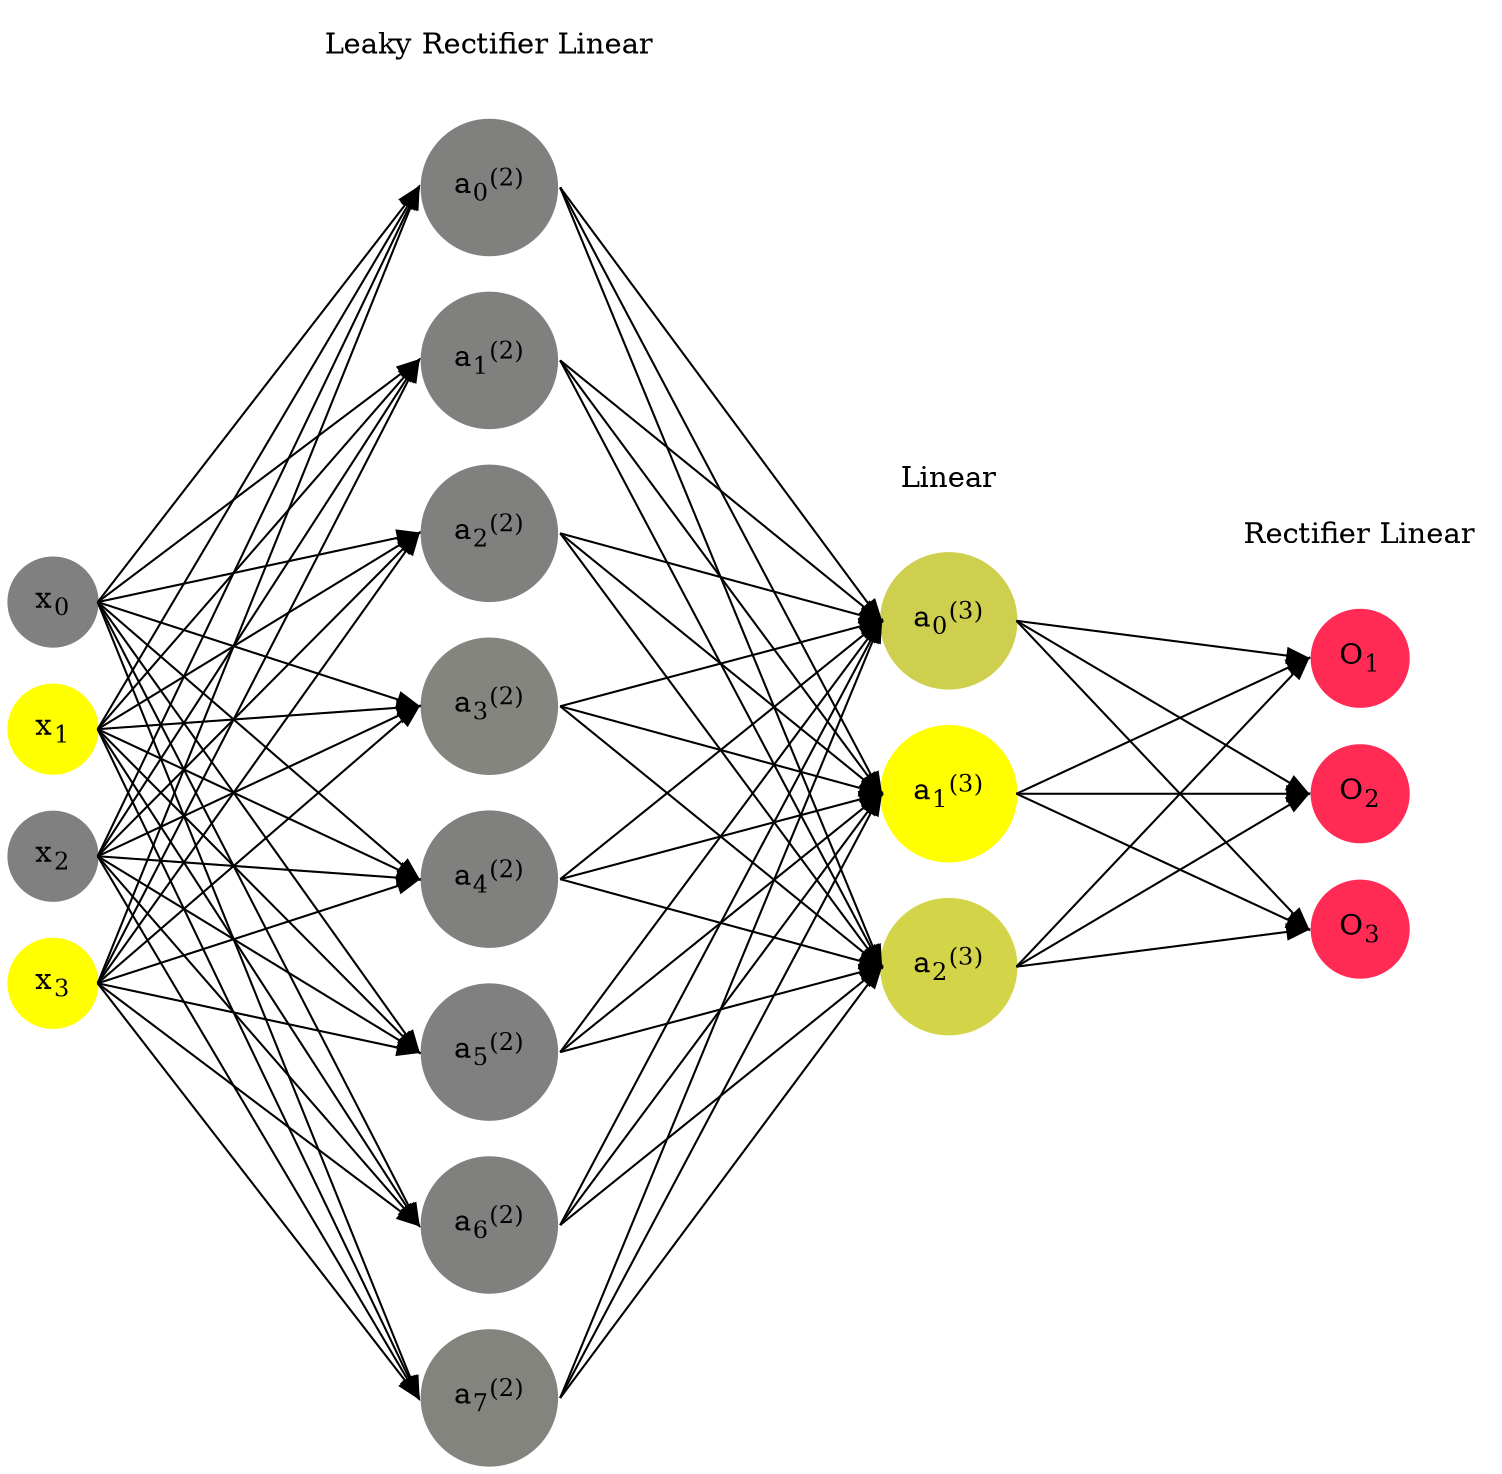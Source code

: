 digraph G {
	rankdir = LR;
	splines=false;
	edge[style=invis];
	ranksep= 1.4;
	{
	node [shape=circle, color="0.1667, 0.0, 0.5", style=filled, fillcolor="0.1667, 0.0, 0.5"];
	x0 [label=<x<sub>0</sub>>];
	}
	{
	node [shape=circle, color="0.1667, 1.0, 1.0", style=filled, fillcolor="0.1667, 1.0, 1.0"];
	x1 [label=<x<sub>1</sub>>];
	}
	{
	node [shape=circle, color="0.1667, 0.0, 0.5", style=filled, fillcolor="0.1667, 0.0, 0.5"];
	x2 [label=<x<sub>2</sub>>];
	}
	{
	node [shape=circle, color="0.1667, 1.0, 1.0", style=filled, fillcolor="0.1667, 1.0, 1.0"];
	x3 [label=<x<sub>3</sub>>];
	}
	{
	node [shape=circle, color="0.1667, 0.000834, 0.500417", style=filled, fillcolor="0.1667, 0.000834, 0.500417"];
	a02 [label=<a<sub>0</sub><sup>(2)</sup>>];
	}
	{
	node [shape=circle, color="0.1667, 0.001970, 0.500985", style=filled, fillcolor="0.1667, 0.001970, 0.500985"];
	a12 [label=<a<sub>1</sub><sup>(2)</sup>>];
	}
	{
	node [shape=circle, color="0.1667, 0.002733, 0.501367", style=filled, fillcolor="0.1667, 0.002733, 0.501367"];
	a22 [label=<a<sub>2</sub><sup>(2)</sup>>];
	}
	{
	node [shape=circle, color="0.1667, 0.042406, 0.521203", style=filled, fillcolor="0.1667, 0.042406, 0.521203"];
	a32 [label=<a<sub>3</sub><sup>(2)</sup>>];
	}
	{
	node [shape=circle, color="0.1667, 0.000819, 0.500409", style=filled, fillcolor="0.1667, 0.000819, 0.500409"];
	a42 [label=<a<sub>4</sub><sup>(2)</sup>>];
	}
	{
	node [shape=circle, color="0.1667, 0.000657, 0.500329", style=filled, fillcolor="0.1667, 0.000657, 0.500329"];
	a52 [label=<a<sub>5</sub><sup>(2)</sup>>];
	}
	{
	node [shape=circle, color="0.1667, 0.000272, 0.500136", style=filled, fillcolor="0.1667, 0.000272, 0.500136"];
	a62 [label=<a<sub>6</sub><sup>(2)</sup>>];
	}
	{
	node [shape=circle, color="0.1667, 0.032539, 0.516270", style=filled, fillcolor="0.1667, 0.032539, 0.516270"];
	a72 [label=<a<sub>7</sub><sup>(2)</sup>>];
	}
	{
	node [shape=circle, color="0.1667, 0.617336, 0.808668", style=filled, fillcolor="0.1667, 0.617336, 0.808668"];
	a03 [label=<a<sub>0</sub><sup>(3)</sup>>];
	}
	{
	node [shape=circle, color="0.1667, 1.443897, 1.221948", style=filled, fillcolor="0.1667, 1.443897, 1.221948"];
	a13 [label=<a<sub>1</sub><sup>(3)</sup>>];
	}
	{
	node [shape=circle, color="0.1667, 0.659461, 0.829731", style=filled, fillcolor="0.1667, 0.659461, 0.829731"];
	a23 [label=<a<sub>2</sub><sup>(3)</sup>>];
	}
	{
	node [shape=circle, color="0.9667, 0.83, 1.0", style=filled, fillcolor="0.9667, 0.83, 1.0"];
	O1 [label=<O<sub>1</sub>>];
	}
	{
	node [shape=circle, color="0.9667, 0.83, 1.0", style=filled, fillcolor="0.9667, 0.83, 1.0"];
	O2 [label=<O<sub>2</sub>>];
	}
	{
	node [shape=circle, color="0.9667, 0.83, 1.0", style=filled, fillcolor="0.9667, 0.83, 1.0"];
	O3 [label=<O<sub>3</sub>>];
	}
	{
	rank=same;
	x0->x1->x2->x3;
	}
	{
	rank=same;
	a02->a12->a22->a32->a42->a52->a62->a72;
	}
	{
	rank=same;
	a03->a13->a23;
	}
	{
	rank=same;
	O1->O2->O3;
	}
	l1 [shape=plaintext,label="Leaky Rectifier Linear"];
	l1->a02;
	{rank=same; l1;a02};
	l2 [shape=plaintext,label="Linear"];
	l2->a03;
	{rank=same; l2;a03};
	l3 [shape=plaintext,label="Rectifier Linear"];
	l3->O1;
	{rank=same; l3;O1};
edge[style=solid, tailport=e, headport=w];
	{x0;x1;x2;x3} -> {a02;a12;a22;a32;a42;a52;a62;a72};
	{a02;a12;a22;a32;a42;a52;a62;a72} -> {a03;a13;a23};
	{a03;a13;a23} -> {O1,O2,O3};
}